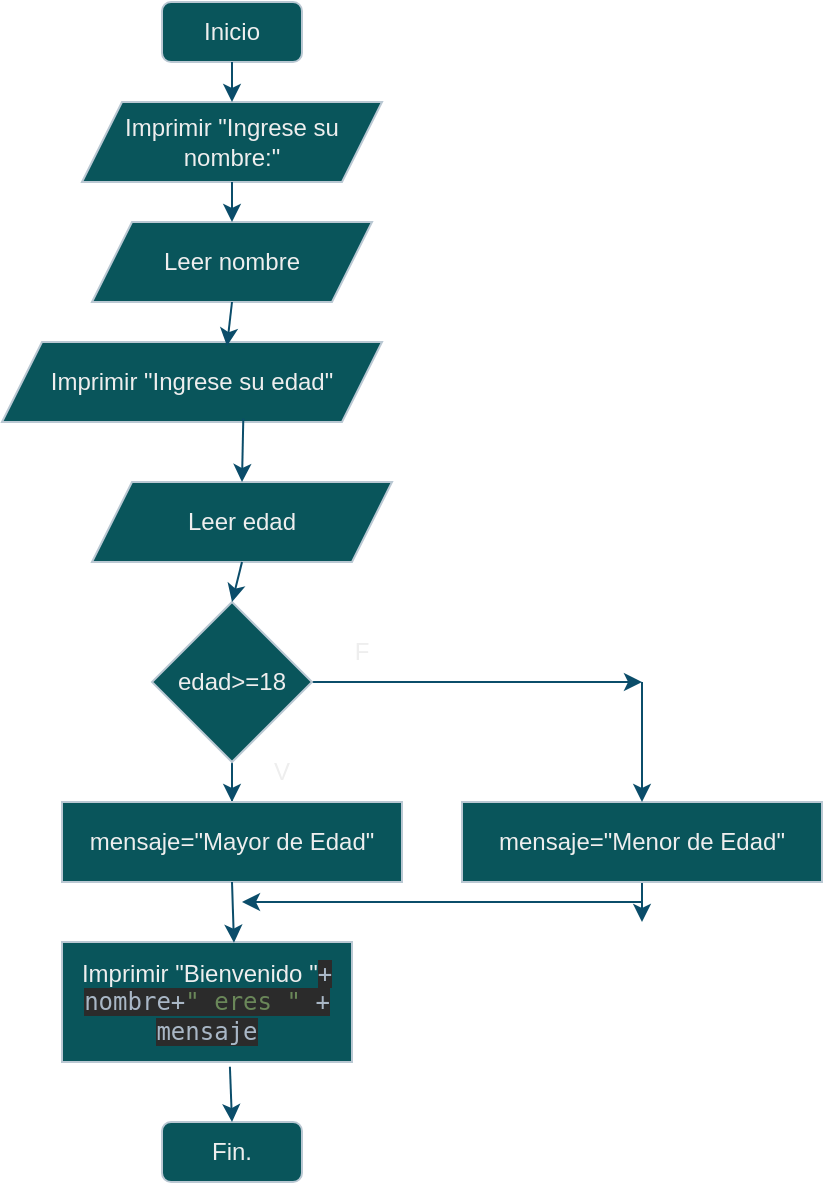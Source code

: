 <mxfile version="21.3.2" type="device">
  <diagram id="C5RBs43oDa-KdzZeNtuy" name="Page-1">
    <mxGraphModel dx="934" dy="599" grid="1" gridSize="10" guides="1" tooltips="1" connect="1" arrows="1" fold="1" page="1" pageScale="1" pageWidth="827" pageHeight="1169" math="0" shadow="0">
      <root>
        <mxCell id="WIyWlLk6GJQsqaUBKTNV-0" />
        <mxCell id="WIyWlLk6GJQsqaUBKTNV-1" parent="WIyWlLk6GJQsqaUBKTNV-0" />
        <mxCell id="sxQEGzrt_uQ9CWILu95c-0" value="Inicio" style="rounded=1;whiteSpace=wrap;html=1;strokeColor=#BAC8D3;fontColor=#EEEEEE;fillColor=#09555B;" vertex="1" parent="WIyWlLk6GJQsqaUBKTNV-1">
          <mxGeometry x="310" y="40" width="70" height="30" as="geometry" />
        </mxCell>
        <mxCell id="sxQEGzrt_uQ9CWILu95c-1" value="Fin." style="rounded=1;whiteSpace=wrap;html=1;strokeColor=#BAC8D3;fontColor=#EEEEEE;fillColor=#09555B;" vertex="1" parent="WIyWlLk6GJQsqaUBKTNV-1">
          <mxGeometry x="310" y="600" width="70" height="30" as="geometry" />
        </mxCell>
        <mxCell id="sxQEGzrt_uQ9CWILu95c-2" value="Imprimir &quot;Ingrese su nombre:&quot;" style="shape=parallelogram;perimeter=parallelogramPerimeter;whiteSpace=wrap;html=1;fixedSize=1;strokeColor=#BAC8D3;fontColor=#EEEEEE;fillColor=#09555B;" vertex="1" parent="WIyWlLk6GJQsqaUBKTNV-1">
          <mxGeometry x="270" y="90" width="150" height="40" as="geometry" />
        </mxCell>
        <mxCell id="sxQEGzrt_uQ9CWILu95c-3" value="Leer nombre" style="shape=parallelogram;perimeter=parallelogramPerimeter;whiteSpace=wrap;html=1;fixedSize=1;strokeColor=#BAC8D3;fontColor=#EEEEEE;fillColor=#09555B;" vertex="1" parent="WIyWlLk6GJQsqaUBKTNV-1">
          <mxGeometry x="275" y="150" width="140" height="40" as="geometry" />
        </mxCell>
        <mxCell id="sxQEGzrt_uQ9CWILu95c-4" value="" style="endArrow=classic;html=1;rounded=0;strokeColor=#0B4D6A;exitX=0.5;exitY=1;exitDx=0;exitDy=0;entryX=0.5;entryY=0;entryDx=0;entryDy=0;" edge="1" parent="WIyWlLk6GJQsqaUBKTNV-1" source="sxQEGzrt_uQ9CWILu95c-0" target="sxQEGzrt_uQ9CWILu95c-2">
          <mxGeometry width="50" height="50" relative="1" as="geometry">
            <mxPoint x="470" y="90" as="sourcePoint" />
            <mxPoint x="520" y="40" as="targetPoint" />
          </mxGeometry>
        </mxCell>
        <mxCell id="sxQEGzrt_uQ9CWILu95c-5" value="" style="endArrow=classic;html=1;rounded=0;strokeColor=#0B4D6A;exitX=0.5;exitY=1;exitDx=0;exitDy=0;entryX=0.5;entryY=0;entryDx=0;entryDy=0;" edge="1" parent="WIyWlLk6GJQsqaUBKTNV-1" source="sxQEGzrt_uQ9CWILu95c-2" target="sxQEGzrt_uQ9CWILu95c-3">
          <mxGeometry width="50" height="50" relative="1" as="geometry">
            <mxPoint x="480" y="170" as="sourcePoint" />
            <mxPoint x="530" y="120" as="targetPoint" />
          </mxGeometry>
        </mxCell>
        <mxCell id="sxQEGzrt_uQ9CWILu95c-6" value="Imprimir &quot;Ingrese su edad&quot;" style="shape=parallelogram;perimeter=parallelogramPerimeter;whiteSpace=wrap;html=1;fixedSize=1;strokeColor=#BAC8D3;fontColor=#EEEEEE;fillColor=#09555B;" vertex="1" parent="WIyWlLk6GJQsqaUBKTNV-1">
          <mxGeometry x="230" y="210" width="190" height="40" as="geometry" />
        </mxCell>
        <mxCell id="sxQEGzrt_uQ9CWILu95c-7" value="" style="endArrow=classic;html=1;rounded=0;strokeColor=#0B4D6A;exitX=0.5;exitY=1;exitDx=0;exitDy=0;entryX=0.592;entryY=0.05;entryDx=0;entryDy=0;entryPerimeter=0;" edge="1" parent="WIyWlLk6GJQsqaUBKTNV-1" source="sxQEGzrt_uQ9CWILu95c-3" target="sxQEGzrt_uQ9CWILu95c-6">
          <mxGeometry width="50" height="50" relative="1" as="geometry">
            <mxPoint x="380" y="290" as="sourcePoint" />
            <mxPoint x="430" y="240" as="targetPoint" />
          </mxGeometry>
        </mxCell>
        <mxCell id="sxQEGzrt_uQ9CWILu95c-8" value="Leer edad" style="shape=parallelogram;perimeter=parallelogramPerimeter;whiteSpace=wrap;html=1;fixedSize=1;strokeColor=#BAC8D3;fontColor=#EEEEEE;fillColor=#09555B;" vertex="1" parent="WIyWlLk6GJQsqaUBKTNV-1">
          <mxGeometry x="275" y="280" width="150" height="40" as="geometry" />
        </mxCell>
        <mxCell id="sxQEGzrt_uQ9CWILu95c-9" value="" style="endArrow=classic;html=1;rounded=0;strokeColor=#0B4D6A;entryX=0.5;entryY=0;entryDx=0;entryDy=0;exitX=0.635;exitY=0.958;exitDx=0;exitDy=0;exitPerimeter=0;" edge="1" parent="WIyWlLk6GJQsqaUBKTNV-1" source="sxQEGzrt_uQ9CWILu95c-6" target="sxQEGzrt_uQ9CWILu95c-8">
          <mxGeometry width="50" height="50" relative="1" as="geometry">
            <mxPoint x="350" y="260" as="sourcePoint" />
            <mxPoint x="430" y="240" as="targetPoint" />
          </mxGeometry>
        </mxCell>
        <mxCell id="sxQEGzrt_uQ9CWILu95c-12" value="" style="edgeStyle=orthogonalEdgeStyle;rounded=0;orthogonalLoop=1;jettySize=auto;html=1;strokeColor=#0B4D6A;" edge="1" parent="WIyWlLk6GJQsqaUBKTNV-1" source="sxQEGzrt_uQ9CWILu95c-10" target="sxQEGzrt_uQ9CWILu95c-11">
          <mxGeometry relative="1" as="geometry" />
        </mxCell>
        <mxCell id="sxQEGzrt_uQ9CWILu95c-14" style="edgeStyle=orthogonalEdgeStyle;rounded=0;orthogonalLoop=1;jettySize=auto;html=1;strokeColor=#0B4D6A;" edge="1" parent="WIyWlLk6GJQsqaUBKTNV-1" source="sxQEGzrt_uQ9CWILu95c-10">
          <mxGeometry relative="1" as="geometry">
            <mxPoint x="550" y="380" as="targetPoint" />
          </mxGeometry>
        </mxCell>
        <mxCell id="sxQEGzrt_uQ9CWILu95c-10" value="edad&amp;gt;=18" style="rhombus;whiteSpace=wrap;html=1;strokeColor=#BAC8D3;fontColor=#EEEEEE;fillColor=#09555B;" vertex="1" parent="WIyWlLk6GJQsqaUBKTNV-1">
          <mxGeometry x="305" y="340" width="80" height="80" as="geometry" />
        </mxCell>
        <mxCell id="sxQEGzrt_uQ9CWILu95c-11" value="mensaje=&quot;Mayor de Edad&quot;" style="whiteSpace=wrap;html=1;fillColor=#09555B;strokeColor=#BAC8D3;fontColor=#EEEEEE;" vertex="1" parent="WIyWlLk6GJQsqaUBKTNV-1">
          <mxGeometry x="260" y="440" width="170" height="40" as="geometry" />
        </mxCell>
        <mxCell id="sxQEGzrt_uQ9CWILu95c-13" value="V" style="text;html=1;strokeColor=none;fillColor=none;align=center;verticalAlign=middle;whiteSpace=wrap;rounded=0;fontColor=#EEEEEE;" vertex="1" parent="WIyWlLk6GJQsqaUBKTNV-1">
          <mxGeometry x="340" y="410" width="60" height="30" as="geometry" />
        </mxCell>
        <mxCell id="sxQEGzrt_uQ9CWILu95c-23" style="edgeStyle=orthogonalEdgeStyle;rounded=0;orthogonalLoop=1;jettySize=auto;html=1;exitX=0.5;exitY=1;exitDx=0;exitDy=0;strokeColor=#0B4D6A;" edge="1" parent="WIyWlLk6GJQsqaUBKTNV-1" source="sxQEGzrt_uQ9CWILu95c-15">
          <mxGeometry relative="1" as="geometry">
            <mxPoint x="550" y="500" as="targetPoint" />
          </mxGeometry>
        </mxCell>
        <mxCell id="sxQEGzrt_uQ9CWILu95c-15" value="mensaje=&quot;Menor de Edad&quot;" style="rounded=0;whiteSpace=wrap;html=1;strokeColor=#BAC8D3;fontColor=#EEEEEE;fillColor=#09555B;" vertex="1" parent="WIyWlLk6GJQsqaUBKTNV-1">
          <mxGeometry x="460" y="440" width="180" height="40" as="geometry" />
        </mxCell>
        <mxCell id="sxQEGzrt_uQ9CWILu95c-17" value="" style="endArrow=classic;html=1;rounded=0;strokeColor=#0B4D6A;exitX=0.5;exitY=1;exitDx=0;exitDy=0;entryX=0.5;entryY=0;entryDx=0;entryDy=0;" edge="1" parent="WIyWlLk6GJQsqaUBKTNV-1" source="sxQEGzrt_uQ9CWILu95c-8" target="sxQEGzrt_uQ9CWILu95c-10">
          <mxGeometry width="50" height="50" relative="1" as="geometry">
            <mxPoint x="120" y="310" as="sourcePoint" />
            <mxPoint x="170" y="260" as="targetPoint" />
          </mxGeometry>
        </mxCell>
        <mxCell id="sxQEGzrt_uQ9CWILu95c-18" value="" style="endArrow=classic;html=1;rounded=0;strokeColor=#0B4D6A;entryX=0.5;entryY=0;entryDx=0;entryDy=0;" edge="1" parent="WIyWlLk6GJQsqaUBKTNV-1" target="sxQEGzrt_uQ9CWILu95c-15">
          <mxGeometry width="50" height="50" relative="1" as="geometry">
            <mxPoint x="550" y="380" as="sourcePoint" />
            <mxPoint x="650" y="370" as="targetPoint" />
          </mxGeometry>
        </mxCell>
        <mxCell id="sxQEGzrt_uQ9CWILu95c-19" value="F" style="text;html=1;strokeColor=none;fillColor=none;align=center;verticalAlign=middle;whiteSpace=wrap;rounded=0;fontColor=#EEEEEE;" vertex="1" parent="WIyWlLk6GJQsqaUBKTNV-1">
          <mxGeometry x="380" y="350" width="60" height="30" as="geometry" />
        </mxCell>
        <mxCell id="sxQEGzrt_uQ9CWILu95c-25" value="" style="endArrow=classic;html=1;rounded=0;strokeColor=#0B4D6A;" edge="1" parent="WIyWlLk6GJQsqaUBKTNV-1">
          <mxGeometry width="50" height="50" relative="1" as="geometry">
            <mxPoint x="550" y="490" as="sourcePoint" />
            <mxPoint x="350" y="490" as="targetPoint" />
          </mxGeometry>
        </mxCell>
        <mxCell id="sxQEGzrt_uQ9CWILu95c-26" value="Imprimir &quot;Bienvenido &quot;&lt;span style=&quot;background-color: rgb(43, 43, 43); color: rgb(169, 183, 198); font-family: &amp;quot;JetBrains Mono&amp;quot;, monospace;&quot;&gt;+ nombre+&lt;/span&gt;&lt;span style=&quot;background-color: rgb(43, 43, 43); font-family: &amp;quot;JetBrains Mono&amp;quot;, monospace; color: rgb(106, 135, 89);&quot;&gt;&quot; eres &quot; &lt;/span&gt;&lt;span style=&quot;background-color: rgb(43, 43, 43); color: rgb(169, 183, 198); font-family: &amp;quot;JetBrains Mono&amp;quot;, monospace;&quot;&gt;+ mensaje&lt;/span&gt;" style="rounded=0;whiteSpace=wrap;html=1;strokeColor=#BAC8D3;fontColor=#EEEEEE;fillColor=#09555B;" vertex="1" parent="WIyWlLk6GJQsqaUBKTNV-1">
          <mxGeometry x="260" y="510" width="145" height="60" as="geometry" />
        </mxCell>
        <mxCell id="sxQEGzrt_uQ9CWILu95c-27" value="" style="endArrow=classic;html=1;rounded=0;strokeColor=#0B4D6A;exitX=0.5;exitY=1;exitDx=0;exitDy=0;entryX=0.593;entryY=0.006;entryDx=0;entryDy=0;entryPerimeter=0;" edge="1" parent="WIyWlLk6GJQsqaUBKTNV-1" source="sxQEGzrt_uQ9CWILu95c-11" target="sxQEGzrt_uQ9CWILu95c-26">
          <mxGeometry width="50" height="50" relative="1" as="geometry">
            <mxPoint x="380" y="490" as="sourcePoint" />
            <mxPoint x="430" y="440" as="targetPoint" />
          </mxGeometry>
        </mxCell>
        <mxCell id="sxQEGzrt_uQ9CWILu95c-29" value="" style="endArrow=classic;html=1;rounded=0;strokeColor=#0B4D6A;exitX=0.579;exitY=1.039;exitDx=0;exitDy=0;exitPerimeter=0;entryX=0.5;entryY=0;entryDx=0;entryDy=0;" edge="1" parent="WIyWlLk6GJQsqaUBKTNV-1" source="sxQEGzrt_uQ9CWILu95c-26" target="sxQEGzrt_uQ9CWILu95c-1">
          <mxGeometry width="50" height="50" relative="1" as="geometry">
            <mxPoint x="120" y="680" as="sourcePoint" />
            <mxPoint x="170" y="630" as="targetPoint" />
          </mxGeometry>
        </mxCell>
      </root>
    </mxGraphModel>
  </diagram>
</mxfile>
